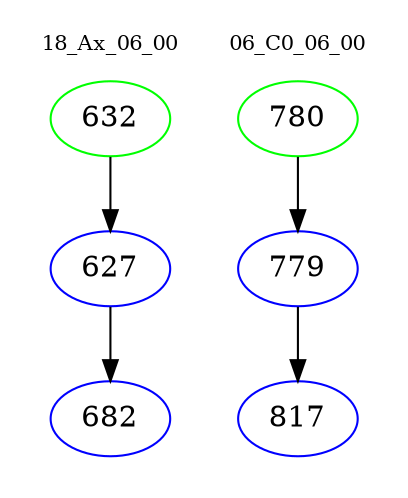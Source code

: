 digraph{
subgraph cluster_0 {
color = white
label = "18_Ax_06_00";
fontsize=10;
T0_632 [label="632", color="green"]
T0_632 -> T0_627 [color="black"]
T0_627 [label="627", color="blue"]
T0_627 -> T0_682 [color="black"]
T0_682 [label="682", color="blue"]
}
subgraph cluster_1 {
color = white
label = "06_C0_06_00";
fontsize=10;
T1_780 [label="780", color="green"]
T1_780 -> T1_779 [color="black"]
T1_779 [label="779", color="blue"]
T1_779 -> T1_817 [color="black"]
T1_817 [label="817", color="blue"]
}
}
